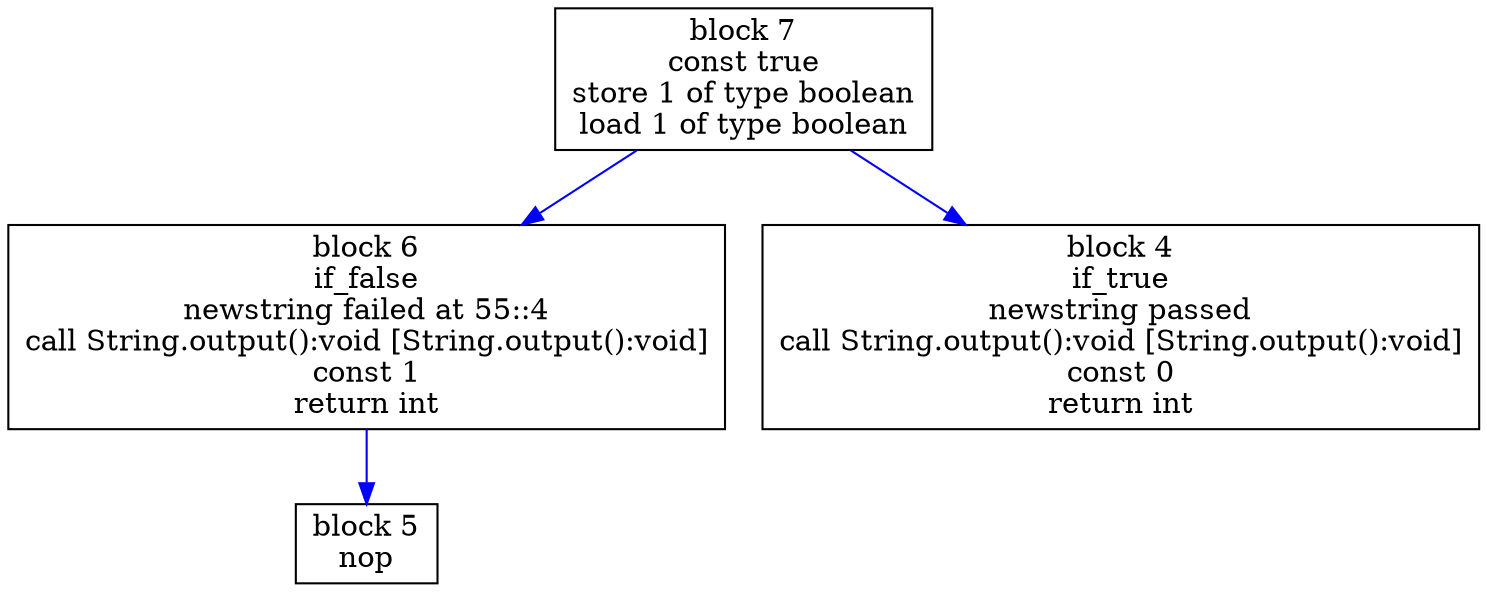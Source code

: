 digraph "Led.prova6():void" {
size = "11,7.5";
codeblock_7 [ shape = box, label = "block 7\nconst true\nstore 1 of type boolean\nload 1 of type boolean"];
codeblock_6 [ shape = box, label = "block 6\nif_false\nnewstring failed at 55::4\ncall String.output():void [String.output():void]\nconst 1\nreturn int"];
codeblock_5 [ shape = box, label = "block 5\nnop"];
codeblock_6->codeblock_5 [color = blue label = "" fontsize = 8]
codeblock_7->codeblock_6 [color = blue label = "" fontsize = 8]
codeblock_4 [ shape = box, label = "block 4\nif_true\nnewstring passed\ncall String.output():void [String.output():void]\nconst 0\nreturn int"];
codeblock_7->codeblock_4 [color = blue label = "" fontsize = 8]
}
